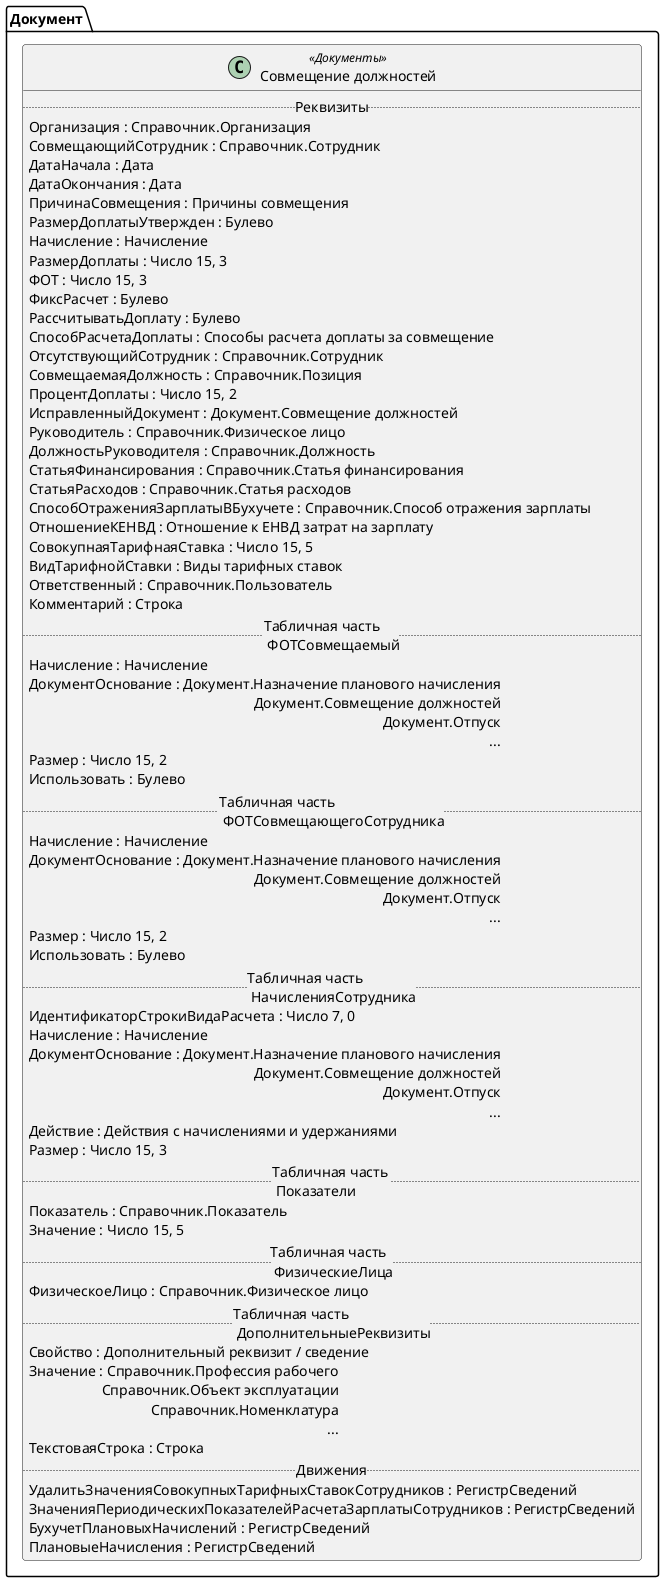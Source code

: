 ﻿@startuml Совмещение
'!include templates.wsd
'..\include templates.wsd
class Документ.Совмещение as "Совмещение должностей" <<Документы>>
{
..Реквизиты..
Организация : Справочник.Организация
СовмещающийСотрудник : Справочник.Сотрудник
ДатаНачала : Дата
ДатаОкончания : Дата
ПричинаСовмещения : Причины совмещения
РазмерДоплатыУтвержден : Булево
Начисление : Начисление
РазмерДоплаты : Число 15, 3
ФОТ : Число 15, 3
ФиксРасчет : Булево
РассчитыватьДоплату : Булево
СпособРасчетаДоплаты : Способы расчета доплаты за совмещение
ОтсутствующийСотрудник : Справочник.Сотрудник
СовмещаемаяДолжность : Справочник.Позиция
ПроцентДоплаты : Число 15, 2
ИсправленныйДокумент : Документ.Совмещение должностей
Руководитель : Справочник.Физическое лицо
ДолжностьРуководителя : Справочник.Должность
СтатьяФинансирования : Справочник.Статья финансирования
СтатьяРасходов : Справочник.Статья расходов
СпособОтраженияЗарплатыВБухучете : Справочник.Способ отражения зарплаты
ОтношениеКЕНВД : Отношение к ЕНВД затрат на зарплату
СовокупнаяТарифнаяСтавка : Число 15, 5
ВидТарифнойСтавки : Виды тарифных ставок
Ответственный : Справочник.Пользователь
Комментарий : Строка
..Табличная часть \n ФОТСовмещаемый..
Начисление : Начисление
ДокументОснование : Документ.Назначение планового начисления\rДокумент.Совмещение должностей\rДокумент.Отпуск\r...
Размер : Число 15, 2
Использовать : Булево
..Табличная часть \n ФОТСовмещающегоСотрудника..
Начисление : Начисление
ДокументОснование : Документ.Назначение планового начисления\rДокумент.Совмещение должностей\rДокумент.Отпуск\r...
Размер : Число 15, 2
Использовать : Булево
..Табличная часть \n НачисленияСотрудника..
ИдентификаторСтрокиВидаРасчета : Число 7, 0
Начисление : Начисление
ДокументОснование : Документ.Назначение планового начисления\rДокумент.Совмещение должностей\rДокумент.Отпуск\r...
Действие : Действия с начислениями и удержаниями
Размер : Число 15, 3
..Табличная часть \n Показатели..
Показатель : Справочник.Показатель
Значение : Число 15, 5
..Табличная часть \n ФизическиеЛица..
ФизическоеЛицо : Справочник.Физическое лицо
..Табличная часть \n ДополнительныеРеквизиты..
Свойство : Дополнительный реквизит / сведение
Значение : Справочник.Профессия рабочего\rСправочник.Объект эксплуатации\rСправочник.Номенклатура\r...
ТекстоваяСтрока : Строка
..Движения..
УдалитьЗначенияСовокупныхТарифныхСтавокСотрудников : РегистрСведений
ЗначенияПериодическихПоказателейРасчетаЗарплатыСотрудников : РегистрСведений
БухучетПлановыхНачислений : РегистрСведений
ПлановыеНачисления : РегистрСведений
}
@enduml
